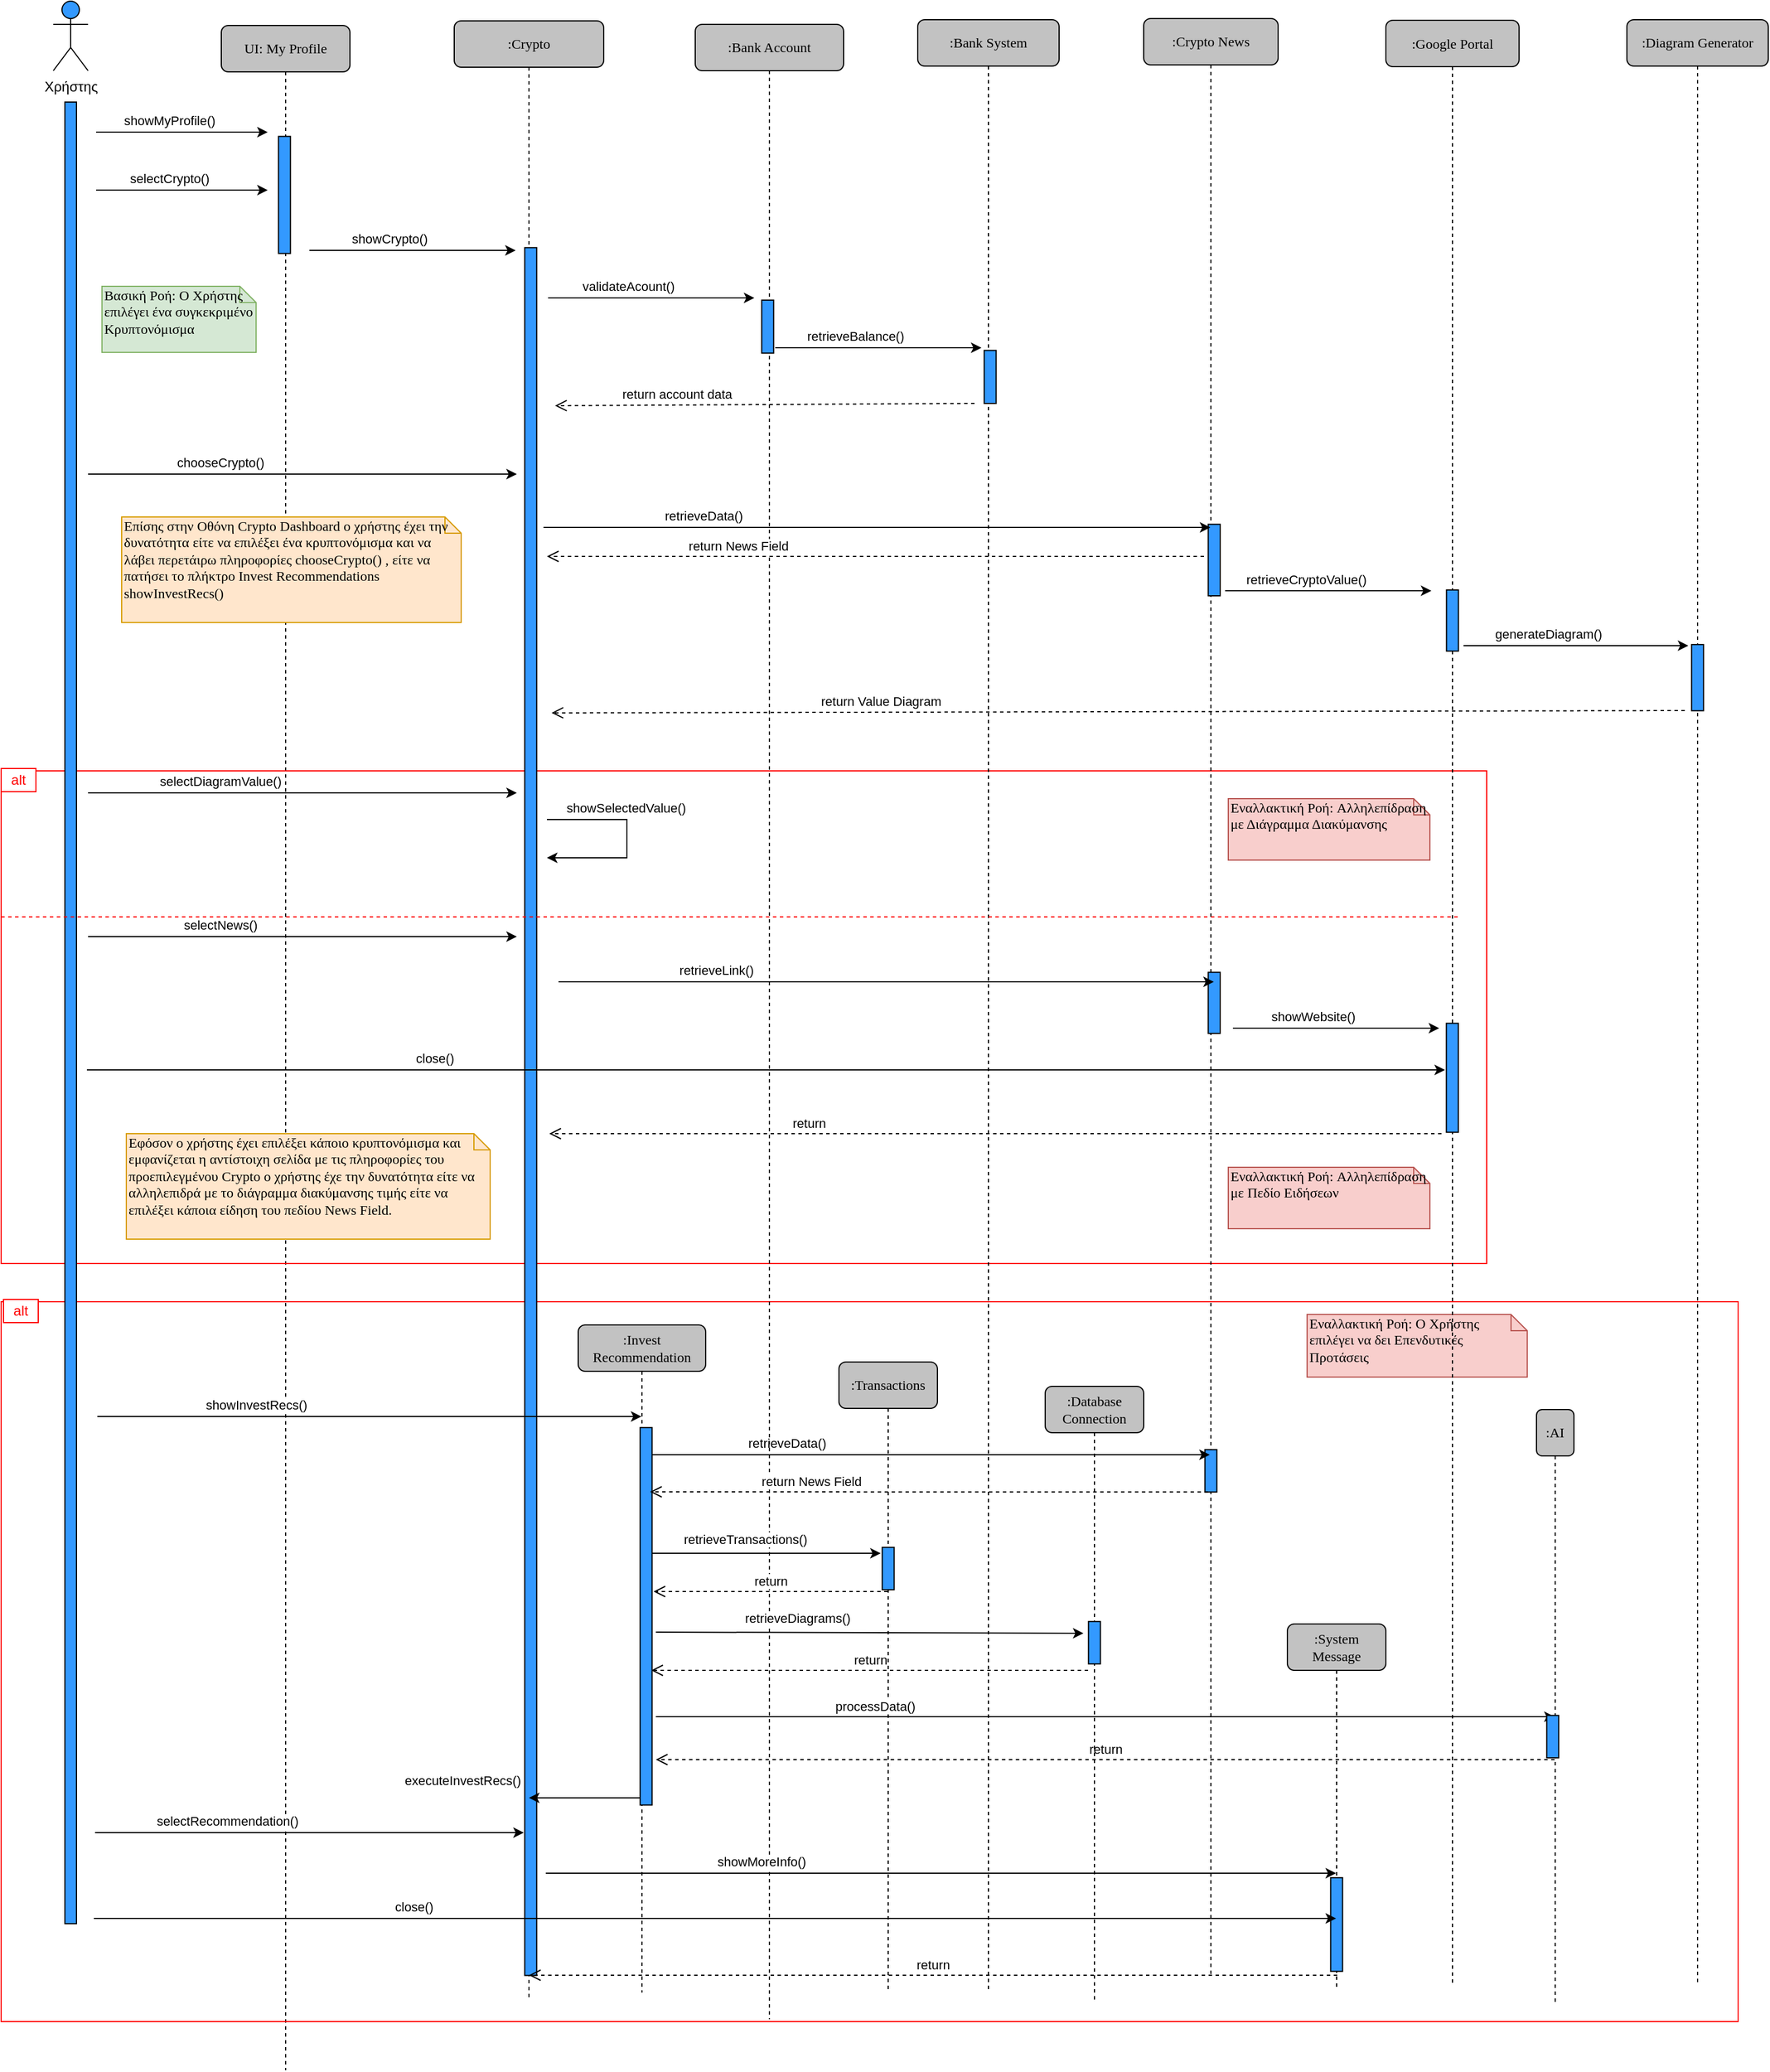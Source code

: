 <mxfile version="19.0.0" type="github"><diagram name="Page-1" id="13e1069c-82ec-6db2-03f1-153e76fe0fe0"><mxGraphModel dx="3725" dy="1453" grid="0" gridSize="10" guides="1" tooltips="1" connect="1" arrows="1" fold="1" page="0" pageScale="1" pageWidth="1100" pageHeight="850" background="none" math="0" shadow="0"><root><mxCell id="0"/><mxCell id="1" parent="0"/><mxCell id="r9DO_F_iBcvIoqcSVnVy-100" value="Χρήστης" style="shape=umlActor;verticalLabelPosition=bottom;verticalAlign=top;html=1;outlineConnect=0;fillColor=#3399FF;" parent="1" vertex="1"><mxGeometry x="104" y="86" width="30" height="60" as="geometry"/></mxCell><mxCell id="r9DO_F_iBcvIoqcSVnVy-105" value="UI: My Profile" style="shape=umlLifeline;perimeter=lifelinePerimeter;whiteSpace=wrap;html=1;container=1;collapsible=0;recursiveResize=0;outlineConnect=0;rounded=1;shadow=0;comic=0;labelBackgroundColor=none;strokeWidth=1;fontFamily=Verdana;fontSize=12;align=center;fillColor=#C2C2C2;" parent="1" vertex="1"><mxGeometry x="249" y="107" width="111" height="1764" as="geometry"/></mxCell><mxCell id="IzQKCPGa3qGo2pPBu95K-99" value="" style="rounded=0;whiteSpace=wrap;html=1;rotation=90;fillColor=#3399FF;" parent="r9DO_F_iBcvIoqcSVnVy-105" vertex="1"><mxGeometry x="3.99" y="141.01" width="101.01" height="10.33" as="geometry"/></mxCell><mxCell id="nU4apH7koYgpEo66-jCc-3" value="" style="endArrow=classic;html=1;rounded=0;" parent="r9DO_F_iBcvIoqcSVnVy-105" edge="1"><mxGeometry width="50" height="50" relative="1" as="geometry"><mxPoint x="76" y="194.0" as="sourcePoint"/><mxPoint x="254" y="194" as="targetPoint"/></mxGeometry></mxCell><mxCell id="nU4apH7koYgpEo66-jCc-4" value="showCrypto()" style="edgeLabel;html=1;align=center;verticalAlign=middle;resizable=0;points=[];" parent="nU4apH7koYgpEo66-jCc-3" vertex="1" connectable="0"><mxGeometry x="-0.537" y="3" relative="1" as="geometry"><mxPoint x="28" y="-7" as="offset"/></mxGeometry></mxCell><mxCell id="nU4apH7koYgpEo66-jCc-52" value="" style="rounded=0;whiteSpace=wrap;html=1;fillColor=none;shadow=0;strokeColor=#FF0000;" parent="r9DO_F_iBcvIoqcSVnVy-105" vertex="1"><mxGeometry x="-190" y="643" width="1282" height="425" as="geometry"/></mxCell><mxCell id="nU4apH7koYgpEo66-jCc-53" value="Εφόσον ο χρήστης έχει επιλέξει κάποιο κρυπτονόμισμα και εμφανίζεται η αντίστοιχη σελίδα με τις πληροφορίες του προεπιλεγμένου Crypto ο χρήστης έχε την δυνατότητα είτε να αλληλεπιδρά με το διάγραμμα διακύμανσης τιμής είτε να επιλέξει κάποια είδηση του πεδίου News Field." style="shape=note;whiteSpace=wrap;html=1;size=14;verticalAlign=top;align=left;spacingTop=-6;rounded=0;shadow=0;comic=0;labelBackgroundColor=none;strokeWidth=1;fontFamily=Verdana;fontSize=12;fillColor=#ffe6cc;strokeColor=#d79b00;" parent="r9DO_F_iBcvIoqcSVnVy-105" vertex="1"><mxGeometry x="-82" y="956" width="314" height="91" as="geometry"/></mxCell><mxCell id="nU4apH7koYgpEo66-jCc-55" value="Εναλλακτική Ροή: Aλληλεπίδραση με Διάγραμμα Διακύμανσης" style="shape=note;whiteSpace=wrap;html=1;size=14;verticalAlign=top;align=left;spacingTop=-6;rounded=0;shadow=0;comic=0;labelBackgroundColor=none;strokeWidth=1;fontFamily=Verdana;fontSize=12;fillColor=#f8cecc;strokeColor=#b85450;" parent="r9DO_F_iBcvIoqcSVnVy-105" vertex="1"><mxGeometry x="869" y="667" width="174" height="53" as="geometry"/></mxCell><mxCell id="nU4apH7koYgpEo66-jCc-56" value="Εναλλακτική Ροή: Aλληλεπίδραση με Πεδίο Ειδήσεων" style="shape=note;whiteSpace=wrap;html=1;size=14;verticalAlign=top;align=left;spacingTop=-6;rounded=0;shadow=0;comic=0;labelBackgroundColor=none;strokeWidth=1;fontFamily=Verdana;fontSize=12;fillColor=#f8cecc;strokeColor=#b85450;" parent="r9DO_F_iBcvIoqcSVnVy-105" vertex="1"><mxGeometry x="869" y="985" width="174" height="53" as="geometry"/></mxCell><mxCell id="nU4apH7koYgpEo66-jCc-110" value="Εναλλακτική Ροή: O Χρήστης επιλέγει να δει Επενδυτικές Προτάσεις&amp;nbsp;" style="shape=note;whiteSpace=wrap;html=1;size=14;verticalAlign=top;align=left;spacingTop=-6;rounded=0;shadow=0;comic=0;labelBackgroundColor=none;strokeWidth=1;fontFamily=Verdana;fontSize=12;fillColor=#f8cecc;strokeColor=#b85450;" parent="r9DO_F_iBcvIoqcSVnVy-105" vertex="1"><mxGeometry x="937" y="1112" width="190" height="54" as="geometry"/></mxCell><mxCell id="nU4apH7koYgpEo66-jCc-119" value="" style="rounded=0;whiteSpace=wrap;html=1;fillColor=none;shadow=0;strokeColor=#FF0000;" parent="r9DO_F_iBcvIoqcSVnVy-105" vertex="1"><mxGeometry x="-190" y="1101" width="1499" height="621" as="geometry"/></mxCell><mxCell id="xUHtidkTW_1M5ktOETjh-2" value=":Crypto News" style="shape=umlLifeline;perimeter=lifelinePerimeter;whiteSpace=wrap;html=1;container=1;collapsible=0;recursiveResize=0;outlineConnect=0;rounded=1;shadow=0;comic=0;labelBackgroundColor=none;strokeWidth=1;fontFamily=Verdana;fontSize=12;align=center;fillColor=#C2C2C2;" parent="1" vertex="1"><mxGeometry x="1045" y="101" width="116" height="1688" as="geometry"/></mxCell><mxCell id="nU4apH7koYgpEo66-jCc-28" value="" style="rounded=0;whiteSpace=wrap;html=1;rotation=90;fillColor=#3399FF;" parent="xUHtidkTW_1M5ktOETjh-2" vertex="1"><mxGeometry x="30.02" y="461.98" width="61.7" height="10.33" as="geometry"/></mxCell><mxCell id="nU4apH7koYgpEo66-jCc-23" value="" style="endArrow=classic;html=1;rounded=0;" parent="xUHtidkTW_1M5ktOETjh-2" edge="1"><mxGeometry width="50" height="50" relative="1" as="geometry"><mxPoint x="70.26" y="493.66" as="sourcePoint"/><mxPoint x="248.26" y="493.66" as="targetPoint"/></mxGeometry></mxCell><mxCell id="nU4apH7koYgpEo66-jCc-24" value="retrieveCryptoValue()" style="edgeLabel;html=1;align=center;verticalAlign=middle;resizable=0;points=[];" parent="nU4apH7koYgpEo66-jCc-23" vertex="1" connectable="0"><mxGeometry x="-0.537" y="3" relative="1" as="geometry"><mxPoint x="28" y="-7" as="offset"/></mxGeometry></mxCell><mxCell id="nU4apH7koYgpEo66-jCc-59" value="" style="rounded=0;whiteSpace=wrap;html=1;rotation=90;fillColor=#3399FF;" parent="xUHtidkTW_1M5ktOETjh-2" vertex="1"><mxGeometry x="34.49" y="844" width="52.74" height="10.33" as="geometry"/></mxCell><mxCell id="nU4apH7koYgpEo66-jCc-66" value="" style="rounded=0;whiteSpace=wrap;html=1;rotation=90;fillColor=#3399FF;" parent="xUHtidkTW_1M5ktOETjh-2" vertex="1"><mxGeometry x="39.71" y="1247.72" width="36.57" height="10.33" as="geometry"/></mxCell><mxCell id="nU4apH7koYgpEo66-jCc-75" value="" style="endArrow=classic;html=1;rounded=0;" parent="xUHtidkTW_1M5ktOETjh-2" edge="1"><mxGeometry width="50" height="50" relative="1" as="geometry"><mxPoint x="-425" y="1239" as="sourcePoint"/><mxPoint x="57" y="1239" as="targetPoint"/></mxGeometry></mxCell><mxCell id="nU4apH7koYgpEo66-jCc-76" value="retrieveData()" style="edgeLabel;html=1;align=center;verticalAlign=middle;resizable=0;points=[];" parent="nU4apH7koYgpEo66-jCc-75" vertex="1" connectable="0"><mxGeometry x="-0.537" y="3" relative="1" as="geometry"><mxPoint x="5" y="-7" as="offset"/></mxGeometry></mxCell><mxCell id="xUHtidkTW_1M5ktOETjh-3" value=":Crypto" style="shape=umlLifeline;perimeter=lifelinePerimeter;whiteSpace=wrap;html=1;container=1;collapsible=0;recursiveResize=0;outlineConnect=0;rounded=1;shadow=0;comic=0;labelBackgroundColor=none;strokeWidth=1;fontFamily=Verdana;fontSize=12;align=center;fillColor=#C2C2C2;" parent="1" vertex="1"><mxGeometry x="450" y="103" width="129" height="1705" as="geometry"/></mxCell><mxCell id="nU4apH7koYgpEo66-jCc-8" value="" style="rounded=0;whiteSpace=wrap;html=1;rotation=90;fillColor=#3399FF;" parent="xUHtidkTW_1M5ktOETjh-3" vertex="1"><mxGeometry x="-679.28" y="935.77" width="1490.58" height="10.33" as="geometry"/></mxCell><mxCell id="nU4apH7koYgpEo66-jCc-21" value="" style="endArrow=classic;html=1;rounded=0;" parent="xUHtidkTW_1M5ktOETjh-3" target="xUHtidkTW_1M5ktOETjh-2" edge="1"><mxGeometry width="50" height="50" relative="1" as="geometry"><mxPoint x="77" y="437" as="sourcePoint"/><mxPoint x="255" y="437" as="targetPoint"/></mxGeometry></mxCell><mxCell id="nU4apH7koYgpEo66-jCc-22" value="retrieveData()" style="edgeLabel;html=1;align=center;verticalAlign=middle;resizable=0;points=[];" parent="nU4apH7koYgpEo66-jCc-21" vertex="1" connectable="0"><mxGeometry x="-0.537" y="3" relative="1" as="geometry"><mxPoint x="5" y="-7" as="offset"/></mxGeometry></mxCell><mxCell id="nU4apH7koYgpEo66-jCc-60" value="" style="endArrow=classic;html=1;rounded=0;" parent="xUHtidkTW_1M5ktOETjh-3" target="nU4apH7koYgpEo66-jCc-65" edge="1"><mxGeometry width="50" height="50" relative="1" as="geometry"><mxPoint x="-308" y="1204.0" as="sourcePoint"/><mxPoint x="156" y="1200" as="targetPoint"/></mxGeometry></mxCell><mxCell id="nU4apH7koYgpEo66-jCc-61" value="showInvestRecs()" style="edgeLabel;html=1;align=center;verticalAlign=middle;resizable=0;points=[];" parent="nU4apH7koYgpEo66-jCc-60" vertex="1" connectable="0"><mxGeometry x="-0.537" y="3" relative="1" as="geometry"><mxPoint x="28" y="-7" as="offset"/></mxGeometry></mxCell><mxCell id="IzQKCPGa3qGo2pPBu95K-2" value=":Bank Account" style="shape=umlLifeline;perimeter=lifelinePerimeter;whiteSpace=wrap;html=1;container=1;collapsible=0;recursiveResize=0;outlineConnect=0;rounded=1;shadow=0;comic=0;labelBackgroundColor=none;strokeWidth=1;fontFamily=Verdana;fontSize=12;align=center;fillColor=#C2C2C2;" parent="1" vertex="1"><mxGeometry x="658" y="106" width="128" height="1721" as="geometry"/></mxCell><mxCell id="nU4apH7koYgpEo66-jCc-16" value="" style="rounded=0;whiteSpace=wrap;html=1;rotation=90;fillColor=#3399FF;" parent="IzQKCPGa3qGo2pPBu95K-2" vertex="1"><mxGeometry x="39.63" y="255.62" width="45.75" height="10.33" as="geometry"/></mxCell><mxCell id="nU4apH7koYgpEo66-jCc-37" value="" style="endArrow=classic;html=1;rounded=0;" parent="IzQKCPGa3qGo2pPBu95K-2" edge="1"><mxGeometry width="50" height="50" relative="1" as="geometry"><mxPoint x="-118" y="826" as="sourcePoint"/><mxPoint x="447.5" y="826" as="targetPoint"/></mxGeometry></mxCell><mxCell id="nU4apH7koYgpEo66-jCc-38" value="retrieveLink()" style="edgeLabel;html=1;align=center;verticalAlign=middle;resizable=0;points=[];" parent="nU4apH7koYgpEo66-jCc-37" vertex="1" connectable="0"><mxGeometry x="-0.537" y="3" relative="1" as="geometry"><mxPoint x="5" y="-7" as="offset"/></mxGeometry></mxCell><mxCell id="nU4apH7koYgpEo66-jCc-79" value="return" style="html=1;verticalAlign=bottom;endArrow=open;dashed=1;endSize=8;rounded=0;" parent="IzQKCPGa3qGo2pPBu95K-2" source="nU4apH7koYgpEo66-jCc-64" edge="1"><mxGeometry relative="1" as="geometry"><mxPoint x="44" y="1352" as="sourcePoint"/><mxPoint x="-36" y="1352" as="targetPoint"/></mxGeometry></mxCell><mxCell id="nU4apH7koYgpEo66-jCc-89" value="" style="endArrow=classic;html=1;rounded=0;" parent="IzQKCPGa3qGo2pPBu95K-2" edge="1"><mxGeometry width="50" height="50" relative="1" as="geometry"><mxPoint x="-34" y="1387" as="sourcePoint"/><mxPoint x="335" y="1388" as="targetPoint"/></mxGeometry></mxCell><mxCell id="nU4apH7koYgpEo66-jCc-90" value="retrieveDiagrams()" style="edgeLabel;html=1;align=center;verticalAlign=middle;resizable=0;points=[];" parent="nU4apH7koYgpEo66-jCc-89" vertex="1" connectable="0"><mxGeometry x="-0.537" y="3" relative="1" as="geometry"><mxPoint x="36" y="-9" as="offset"/></mxGeometry></mxCell><mxCell id="nU4apH7koYgpEo66-jCc-91" value="return" style="html=1;verticalAlign=bottom;endArrow=open;dashed=1;endSize=8;rounded=0;" parent="IzQKCPGa3qGo2pPBu95K-2" edge="1"><mxGeometry relative="1" as="geometry"><mxPoint x="339" y="1420" as="sourcePoint"/><mxPoint x="-38" y="1420" as="targetPoint"/></mxGeometry></mxCell><mxCell id="nU4apH7koYgpEo66-jCc-117" value="return" style="html=1;verticalAlign=bottom;endArrow=open;dashed=1;endSize=8;rounded=0;" parent="IzQKCPGa3qGo2pPBu95K-2" source="nU4apH7koYgpEo66-jCc-111" edge="1"><mxGeometry relative="1" as="geometry"><mxPoint x="343" y="1497" as="sourcePoint"/><mxPoint x="-34" y="1497" as="targetPoint"/></mxGeometry></mxCell><mxCell id="nU4apH7koYgpEo66-jCc-108" value="&lt;font color=&quot;#ff0000&quot;&gt;alt&lt;/font&gt;" style="rounded=0;whiteSpace=wrap;html=1;shadow=0;fillColor=default;strokeColor=#FF0000;" parent="IzQKCPGa3qGo2pPBu95K-2" vertex="1"><mxGeometry x="-597" y="1100" width="30" height="20" as="geometry"/></mxCell><mxCell id="nU4apH7koYgpEo66-jCc-32" value="return News Field" style="html=1;verticalAlign=bottom;endArrow=open;dashed=1;endSize=8;rounded=0;" parent="IzQKCPGa3qGo2pPBu95K-2" edge="1"><mxGeometry x="0.42" relative="1" as="geometry"><mxPoint x="439" y="459" as="sourcePoint"/><mxPoint x="-128" y="459" as="targetPoint"/><mxPoint as="offset"/></mxGeometry></mxCell><mxCell id="IzQKCPGa3qGo2pPBu95K-96" value=":Diagram Generator" style="shape=umlLifeline;perimeter=lifelinePerimeter;whiteSpace=wrap;html=1;container=1;collapsible=0;recursiveResize=0;outlineConnect=0;rounded=1;shadow=0;comic=0;labelBackgroundColor=none;strokeWidth=1;fontFamily=Verdana;fontSize=12;align=center;fillColor=#C2C2C2;" parent="1" vertex="1"><mxGeometry x="1462" y="102" width="122" height="1694" as="geometry"/></mxCell><mxCell id="nU4apH7koYgpEo66-jCc-30" value="" style="rounded=0;whiteSpace=wrap;html=1;rotation=90;fillColor=#3399FF;" parent="IzQKCPGa3qGo2pPBu95K-96" vertex="1"><mxGeometry x="32.44" y="562.45" width="57.11" height="10.33" as="geometry"/></mxCell><mxCell id="IzQKCPGa3qGo2pPBu95K-97" value=":Google Portal" style="shape=umlLifeline;perimeter=lifelinePerimeter;whiteSpace=wrap;html=1;container=1;collapsible=0;recursiveResize=0;outlineConnect=0;rounded=1;shadow=0;comic=0;labelBackgroundColor=none;strokeWidth=1;fontFamily=Verdana;fontSize=12;align=center;fillColor=#C2C2C2;" parent="1" vertex="1"><mxGeometry x="1254" y="102.5" width="114.93" height="1696" as="geometry"/></mxCell><mxCell id="nU4apH7koYgpEo66-jCc-29" value="" style="rounded=0;whiteSpace=wrap;html=1;rotation=90;fillColor=#3399FF;" parent="IzQKCPGa3qGo2pPBu95K-97" vertex="1"><mxGeometry x="31.1" y="512.67" width="52.74" height="10.33" as="geometry"/></mxCell><mxCell id="nU4apH7koYgpEo66-jCc-44" value="" style="rounded=0;whiteSpace=wrap;html=1;rotation=90;fillColor=#3399FF;" parent="IzQKCPGa3qGo2pPBu95K-97" vertex="1"><mxGeometry x="10.37" y="907.13" width="94" height="10.33" as="geometry"/></mxCell><mxCell id="IzQKCPGa3qGo2pPBu95K-98" value="" style="rounded=0;whiteSpace=wrap;html=1;rotation=90;fillColor=#3399FF;" parent="1" vertex="1"><mxGeometry x="-666.76" y="953.81" width="1571.52" height="10" as="geometry"/></mxCell><mxCell id="nU4apH7koYgpEo66-jCc-1" value="" style="endArrow=classic;html=1;rounded=0;" parent="1" edge="1"><mxGeometry width="50" height="50" relative="1" as="geometry"><mxPoint x="141" y="199" as="sourcePoint"/><mxPoint x="289" y="199" as="targetPoint"/></mxGeometry></mxCell><mxCell id="nU4apH7koYgpEo66-jCc-2" value="showMyProfile()" style="edgeLabel;html=1;align=center;verticalAlign=middle;resizable=0;points=[];" parent="nU4apH7koYgpEo66-jCc-1" vertex="1" connectable="0"><mxGeometry x="-0.537" y="3" relative="1" as="geometry"><mxPoint x="28" y="-7" as="offset"/></mxGeometry></mxCell><mxCell id="nU4apH7koYgpEo66-jCc-5" value=":Bank System" style="shape=umlLifeline;perimeter=lifelinePerimeter;whiteSpace=wrap;html=1;container=1;collapsible=0;recursiveResize=0;outlineConnect=0;rounded=1;shadow=0;comic=0;labelBackgroundColor=none;strokeWidth=1;fontFamily=Verdana;fontSize=12;align=center;fillColor=#C2C2C2;" parent="1" vertex="1"><mxGeometry x="850" y="102" width="122" height="1699" as="geometry"/></mxCell><mxCell id="nU4apH7koYgpEo66-jCc-12" value="" style="endArrow=classic;html=1;rounded=0;" parent="nU4apH7koYgpEo66-jCc-5" edge="1"><mxGeometry width="50" height="50" relative="1" as="geometry"><mxPoint x="-123" y="283" as="sourcePoint"/><mxPoint x="55" y="283" as="targetPoint"/></mxGeometry></mxCell><mxCell id="nU4apH7koYgpEo66-jCc-13" value="retrieveBalance()" style="edgeLabel;html=1;align=center;verticalAlign=middle;resizable=0;points=[];" parent="nU4apH7koYgpEo66-jCc-12" vertex="1" connectable="0"><mxGeometry x="-0.537" y="3" relative="1" as="geometry"><mxPoint x="28" y="-7" as="offset"/></mxGeometry></mxCell><mxCell id="nU4apH7koYgpEo66-jCc-17" value="" style="rounded=0;whiteSpace=wrap;html=1;rotation=90;fillColor=#3399FF;" parent="nU4apH7koYgpEo66-jCc-5" vertex="1"><mxGeometry x="39.63" y="303" width="45.75" height="10.33" as="geometry"/></mxCell><mxCell id="nU4apH7koYgpEo66-jCc-43" value="return" style="html=1;verticalAlign=bottom;endArrow=open;dashed=1;endSize=8;rounded=0;" parent="nU4apH7koYgpEo66-jCc-5" edge="1"><mxGeometry x="0.42" relative="1" as="geometry"><mxPoint x="452" y="961" as="sourcePoint"/><mxPoint x="-318" y="961" as="targetPoint"/><mxPoint as="offset"/></mxGeometry></mxCell><mxCell id="nU4apH7koYgpEo66-jCc-6" value="" style="endArrow=classic;html=1;rounded=0;" parent="1" edge="1"><mxGeometry width="50" height="50" relative="1" as="geometry"><mxPoint x="141" y="249" as="sourcePoint"/><mxPoint x="289" y="249" as="targetPoint"/></mxGeometry></mxCell><mxCell id="nU4apH7koYgpEo66-jCc-7" value="selectCrypto()" style="edgeLabel;html=1;align=center;verticalAlign=middle;resizable=0;points=[];" parent="nU4apH7koYgpEo66-jCc-6" vertex="1" connectable="0"><mxGeometry x="-0.537" y="3" relative="1" as="geometry"><mxPoint x="28" y="-7" as="offset"/></mxGeometry></mxCell><mxCell id="nU4apH7koYgpEo66-jCc-10" value="" style="endArrow=classic;html=1;rounded=0;" parent="1" edge="1"><mxGeometry width="50" height="50" relative="1" as="geometry"><mxPoint x="531" y="342" as="sourcePoint"/><mxPoint x="709" y="342" as="targetPoint"/></mxGeometry></mxCell><mxCell id="nU4apH7koYgpEo66-jCc-11" value="validateAcount()" style="edgeLabel;html=1;align=center;verticalAlign=middle;resizable=0;points=[];" parent="nU4apH7koYgpEo66-jCc-10" vertex="1" connectable="0"><mxGeometry x="-0.537" y="3" relative="1" as="geometry"><mxPoint x="28" y="-7" as="offset"/></mxGeometry></mxCell><mxCell id="nU4apH7koYgpEo66-jCc-15" value="return account data" style="html=1;verticalAlign=bottom;endArrow=open;dashed=1;endSize=8;rounded=0;" parent="1" edge="1"><mxGeometry x="0.42" relative="1" as="geometry"><mxPoint x="899" y="433" as="sourcePoint"/><mxPoint x="537" y="435" as="targetPoint"/><mxPoint as="offset"/></mxGeometry></mxCell><mxCell id="nU4apH7koYgpEo66-jCc-19" value="" style="endArrow=classic;html=1;rounded=0;" parent="1" edge="1"><mxGeometry width="50" height="50" relative="1" as="geometry"><mxPoint x="134" y="494" as="sourcePoint"/><mxPoint x="504" y="494" as="targetPoint"/></mxGeometry></mxCell><mxCell id="nU4apH7koYgpEo66-jCc-20" value="chooseCrypto()" style="edgeLabel;html=1;align=center;verticalAlign=middle;resizable=0;points=[];" parent="nU4apH7koYgpEo66-jCc-19" vertex="1" connectable="0"><mxGeometry x="-0.537" y="3" relative="1" as="geometry"><mxPoint x="28" y="-7" as="offset"/></mxGeometry></mxCell><mxCell id="nU4apH7koYgpEo66-jCc-31" value="return Value Diagram" style="html=1;verticalAlign=bottom;endArrow=open;dashed=1;endSize=8;rounded=0;" parent="1" edge="1"><mxGeometry x="0.42" relative="1" as="geometry"><mxPoint x="1512" y="698" as="sourcePoint"/><mxPoint x="534" y="700" as="targetPoint"/><mxPoint as="offset"/></mxGeometry></mxCell><mxCell id="nU4apH7koYgpEo66-jCc-25" value="" style="endArrow=classic;html=1;rounded=0;" parent="1" edge="1"><mxGeometry width="50" height="50" relative="1" as="geometry"><mxPoint x="1321" y="642" as="sourcePoint"/><mxPoint x="1515" y="642" as="targetPoint"/></mxGeometry></mxCell><mxCell id="nU4apH7koYgpEo66-jCc-26" value="generateDiagram()" style="edgeLabel;html=1;align=center;verticalAlign=middle;resizable=0;points=[];" parent="nU4apH7koYgpEo66-jCc-25" vertex="1" connectable="0"><mxGeometry x="-0.537" y="3" relative="1" as="geometry"><mxPoint x="28" y="-7" as="offset"/></mxGeometry></mxCell><mxCell id="nU4apH7koYgpEo66-jCc-33" value="" style="endArrow=classic;html=1;rounded=0;" parent="1" edge="1"><mxGeometry width="50" height="50" relative="1" as="geometry"><mxPoint x="134" y="769" as="sourcePoint"/><mxPoint x="504" y="769" as="targetPoint"/></mxGeometry></mxCell><mxCell id="nU4apH7koYgpEo66-jCc-34" value="selectDiagramValue()" style="edgeLabel;html=1;align=center;verticalAlign=middle;resizable=0;points=[];" parent="nU4apH7koYgpEo66-jCc-33" vertex="1" connectable="0"><mxGeometry x="-0.537" y="3" relative="1" as="geometry"><mxPoint x="28" y="-7" as="offset"/></mxGeometry></mxCell><mxCell id="nU4apH7koYgpEo66-jCc-35" value="" style="endArrow=classic;html=1;rounded=0;" parent="1" edge="1"><mxGeometry width="50" height="50" relative="1" as="geometry"><mxPoint x="134" y="893" as="sourcePoint"/><mxPoint x="504" y="893" as="targetPoint"/></mxGeometry></mxCell><mxCell id="nU4apH7koYgpEo66-jCc-36" value="selectNews()" style="edgeLabel;html=1;align=center;verticalAlign=middle;resizable=0;points=[];" parent="nU4apH7koYgpEo66-jCc-35" vertex="1" connectable="0"><mxGeometry x="-0.537" y="3" relative="1" as="geometry"><mxPoint x="28" y="-7" as="offset"/></mxGeometry></mxCell><mxCell id="nU4apH7koYgpEo66-jCc-39" value="" style="endArrow=classic;html=1;rounded=0;" parent="1" edge="1"><mxGeometry width="50" height="50" relative="1" as="geometry"><mxPoint x="1122.0" y="972.0" as="sourcePoint"/><mxPoint x="1300.0" y="972.0" as="targetPoint"/></mxGeometry></mxCell><mxCell id="nU4apH7koYgpEo66-jCc-40" value="showWebsite()" style="edgeLabel;html=1;align=center;verticalAlign=middle;resizable=0;points=[];" parent="nU4apH7koYgpEo66-jCc-39" vertex="1" connectable="0"><mxGeometry x="-0.537" y="3" relative="1" as="geometry"><mxPoint x="28" y="-7" as="offset"/></mxGeometry></mxCell><mxCell id="nU4apH7koYgpEo66-jCc-41" value="" style="endArrow=classic;html=1;rounded=0;" parent="1" edge="1"><mxGeometry width="50" height="50" relative="1" as="geometry"><mxPoint x="133" y="1008" as="sourcePoint"/><mxPoint x="1305" y="1008" as="targetPoint"/></mxGeometry></mxCell><mxCell id="nU4apH7koYgpEo66-jCc-42" value="close()" style="edgeLabel;html=1;align=center;verticalAlign=middle;resizable=0;points=[];" parent="nU4apH7koYgpEo66-jCc-41" vertex="1" connectable="0"><mxGeometry x="-0.537" y="3" relative="1" as="geometry"><mxPoint x="28" y="-7" as="offset"/></mxGeometry></mxCell><mxCell id="nU4apH7koYgpEo66-jCc-46" value="" style="endArrow=classic;html=1;rounded=0;" parent="1" edge="1"><mxGeometry width="50" height="50" relative="1" as="geometry"><mxPoint x="530" y="792" as="sourcePoint"/><mxPoint x="530" y="825" as="targetPoint"/><Array as="points"><mxPoint x="599" y="792"/><mxPoint x="599" y="825"/></Array></mxGeometry></mxCell><mxCell id="nU4apH7koYgpEo66-jCc-47" value="showSelectedValue()" style="edgeLabel;html=1;align=center;verticalAlign=middle;resizable=0;points=[];" parent="nU4apH7koYgpEo66-jCc-46" vertex="1" connectable="0"><mxGeometry x="-0.537" y="3" relative="1" as="geometry"><mxPoint x="28" y="-7" as="offset"/></mxGeometry></mxCell><mxCell id="nU4apH7koYgpEo66-jCc-57" value="Επίσης στην Οθόνη Crypto Dashboard ο χρήστης έχει την δυνατότητα είτε να επιλέξει ένα κρυπτονόμισμα και να λάβει περετάιρω πληροφορίες chooseCrypto() , είτε να πατήσει το πλήκτρο Invest Recommendations showInvestRecs()" style="shape=note;whiteSpace=wrap;html=1;size=14;verticalAlign=top;align=left;spacingTop=-6;rounded=0;shadow=0;comic=0;labelBackgroundColor=none;strokeWidth=1;fontFamily=Verdana;fontSize=12;fillColor=#ffe6cc;strokeColor=#d79b00;" parent="1" vertex="1"><mxGeometry x="163" y="531" width="293" height="91" as="geometry"/></mxCell><mxCell id="nU4apH7koYgpEo66-jCc-64" value=":Transactions" style="shape=umlLifeline;perimeter=lifelinePerimeter;whiteSpace=wrap;html=1;container=1;collapsible=0;recursiveResize=0;outlineConnect=0;rounded=1;shadow=0;comic=0;labelBackgroundColor=none;strokeWidth=1;fontFamily=Verdana;fontSize=12;align=center;fillColor=#C2C2C2;" parent="1" vertex="1"><mxGeometry x="782" y="1260" width="85" height="544" as="geometry"/></mxCell><mxCell id="nU4apH7koYgpEo66-jCc-77" value="" style="endArrow=classic;html=1;rounded=0;" parent="nU4apH7koYgpEo66-jCc-64" edge="1"><mxGeometry width="50" height="50" relative="1" as="geometry"><mxPoint x="-163" y="165" as="sourcePoint"/><mxPoint x="36" y="165" as="targetPoint"/></mxGeometry></mxCell><mxCell id="nU4apH7koYgpEo66-jCc-78" value="retrieveTransactions()" style="edgeLabel;html=1;align=center;verticalAlign=middle;resizable=0;points=[];" parent="nU4apH7koYgpEo66-jCc-77" vertex="1" connectable="0"><mxGeometry x="-0.537" y="3" relative="1" as="geometry"><mxPoint x="36" y="-9" as="offset"/></mxGeometry></mxCell><mxCell id="nU4apH7koYgpEo66-jCc-82" value="" style="rounded=0;whiteSpace=wrap;html=1;rotation=90;fillColor=#3399FF;" parent="nU4apH7koYgpEo66-jCc-64" vertex="1"><mxGeometry x="24.22" y="173" width="36.57" height="10.33" as="geometry"/></mxCell><mxCell id="nU4apH7koYgpEo66-jCc-100" value="" style="endArrow=classic;html=1;rounded=0;" parent="nU4apH7koYgpEo66-jCc-64" target="nU4apH7koYgpEo66-jCc-98" edge="1"><mxGeometry width="50" height="50" relative="1" as="geometry"><mxPoint x="-253" y="441" as="sourcePoint"/><mxPoint x="117" y="441" as="targetPoint"/></mxGeometry></mxCell><mxCell id="nU4apH7koYgpEo66-jCc-101" value="showMoreInfo()" style="edgeLabel;html=1;align=center;verticalAlign=middle;resizable=0;points=[];" parent="nU4apH7koYgpEo66-jCc-100" vertex="1" connectable="0"><mxGeometry x="-0.537" y="3" relative="1" as="geometry"><mxPoint x="28" y="-7" as="offset"/></mxGeometry></mxCell><mxCell id="nU4apH7koYgpEo66-jCc-65" value=":Invest Recommendation" style="shape=umlLifeline;perimeter=lifelinePerimeter;whiteSpace=wrap;html=1;container=1;collapsible=0;recursiveResize=0;outlineConnect=0;rounded=1;shadow=0;comic=0;labelBackgroundColor=none;strokeWidth=1;fontFamily=Verdana;fontSize=12;align=center;fillColor=#C2C2C2;glass=0;" parent="1" vertex="1"><mxGeometry x="557" y="1228" width="110" height="576" as="geometry"/></mxCell><mxCell id="nU4apH7koYgpEo66-jCc-70" value="" style="rounded=0;whiteSpace=wrap;html=1;rotation=90;fillColor=#3399FF;" parent="nU4apH7koYgpEo66-jCc-65" vertex="1"><mxGeometry x="-104.23" y="246.23" width="325.61" height="10.33" as="geometry"/></mxCell><mxCell id="nU4apH7koYgpEo66-jCc-92" value="" style="endArrow=classic;html=1;rounded=0;" parent="nU4apH7koYgpEo66-jCc-65" target="nU4apH7koYgpEo66-jCc-111" edge="1"><mxGeometry width="50" height="50" relative="1" as="geometry"><mxPoint x="67" y="338" as="sourcePoint"/><mxPoint x="67" y="371" as="targetPoint"/><Array as="points"><mxPoint x="136" y="338"/><mxPoint x="199" y="338"/></Array></mxGeometry></mxCell><mxCell id="nU4apH7koYgpEo66-jCc-93" value="processData()" style="edgeLabel;html=1;align=center;verticalAlign=middle;resizable=0;points=[];" parent="nU4apH7koYgpEo66-jCc-92" vertex="1" connectable="0"><mxGeometry x="-0.537" y="3" relative="1" as="geometry"><mxPoint x="9" y="-6" as="offset"/></mxGeometry></mxCell><mxCell id="nU4apH7koYgpEo66-jCc-74" value="return News Field" style="html=1;verticalAlign=bottom;endArrow=open;dashed=1;endSize=8;rounded=0;exitX=1;exitY=0.75;exitDx=0;exitDy=0;" parent="1" source="nU4apH7koYgpEo66-jCc-66" edge="1"><mxGeometry x="0.42" relative="1" as="geometry"><mxPoint x="1191" y="1380" as="sourcePoint"/><mxPoint x="619" y="1372" as="targetPoint"/><mxPoint as="offset"/></mxGeometry></mxCell><mxCell id="nU4apH7koYgpEo66-jCc-83" value=":Database Connection" style="shape=umlLifeline;perimeter=lifelinePerimeter;whiteSpace=wrap;html=1;container=1;collapsible=0;recursiveResize=0;outlineConnect=0;rounded=1;shadow=0;comic=0;labelBackgroundColor=none;strokeWidth=1;fontFamily=Verdana;fontSize=12;align=center;fillColor=#C2C2C2;" parent="1" vertex="1"><mxGeometry x="960" y="1281" width="85" height="530" as="geometry"/></mxCell><mxCell id="nU4apH7koYgpEo66-jCc-86" value="" style="rounded=0;whiteSpace=wrap;html=1;rotation=90;fillColor=#3399FF;" parent="nU4apH7koYgpEo66-jCc-83" vertex="1"><mxGeometry x="24.22" y="216" width="36.57" height="10.33" as="geometry"/></mxCell><mxCell id="nU4apH7koYgpEo66-jCc-94" value="" style="endArrow=classic;html=1;rounded=0;" parent="1" target="xUHtidkTW_1M5ktOETjh-3" edge="1"><mxGeometry width="50" height="50" relative="1" as="geometry"><mxPoint x="610" y="1636" as="sourcePoint"/><mxPoint x="703" y="1586" as="targetPoint"/></mxGeometry></mxCell><mxCell id="nU4apH7koYgpEo66-jCc-95" value="executeInvestRecs()" style="edgeLabel;html=1;align=center;verticalAlign=middle;resizable=0;points=[];labelBackgroundColor=none;" parent="nU4apH7koYgpEo66-jCc-94" vertex="1" connectable="0"><mxGeometry x="0.281" y="2" relative="1" as="geometry"><mxPoint x="-92" y="-17" as="offset"/></mxGeometry></mxCell><mxCell id="nU4apH7koYgpEo66-jCc-96" value="" style="endArrow=classic;html=1;rounded=0;" parent="1" edge="1"><mxGeometry width="50" height="50" relative="1" as="geometry"><mxPoint x="140" y="1666" as="sourcePoint"/><mxPoint x="510" y="1666" as="targetPoint"/></mxGeometry></mxCell><mxCell id="nU4apH7koYgpEo66-jCc-97" value="selectRecommendation()" style="edgeLabel;html=1;align=center;verticalAlign=middle;resizable=0;points=[];" parent="nU4apH7koYgpEo66-jCc-96" vertex="1" connectable="0"><mxGeometry x="-0.537" y="3" relative="1" as="geometry"><mxPoint x="28" y="-7" as="offset"/></mxGeometry></mxCell><mxCell id="nU4apH7koYgpEo66-jCc-98" value=":System Message" style="shape=umlLifeline;perimeter=lifelinePerimeter;whiteSpace=wrap;html=1;container=1;collapsible=0;recursiveResize=0;outlineConnect=0;rounded=1;shadow=0;comic=0;labelBackgroundColor=none;strokeWidth=1;fontFamily=Verdana;fontSize=12;align=center;fillColor=#C2C2C2;" parent="1" vertex="1"><mxGeometry x="1169" y="1486" width="85" height="316" as="geometry"/></mxCell><mxCell id="nU4apH7koYgpEo66-jCc-102" value="" style="rounded=0;whiteSpace=wrap;html=1;rotation=90;fillColor=#3399FF;" parent="nU4apH7koYgpEo66-jCc-98" vertex="1"><mxGeometry x="2.1" y="254.11" width="80.79" height="10.33" as="geometry"/></mxCell><mxCell id="nU4apH7koYgpEo66-jCc-103" value="return" style="html=1;verticalAlign=bottom;endArrow=open;dashed=1;endSize=8;rounded=0;" parent="1" target="xUHtidkTW_1M5ktOETjh-3" edge="1"><mxGeometry relative="1" as="geometry"><mxPoint x="1212" y="1789" as="sourcePoint"/><mxPoint x="835" y="1789" as="targetPoint"/></mxGeometry></mxCell><mxCell id="nU4apH7koYgpEo66-jCc-104" value="" style="endArrow=classic;html=1;rounded=0;" parent="1" target="nU4apH7koYgpEo66-jCc-98" edge="1"><mxGeometry width="50" height="50" relative="1" as="geometry"><mxPoint x="139" y="1740" as="sourcePoint"/><mxPoint x="509" y="1740" as="targetPoint"/></mxGeometry></mxCell><mxCell id="nU4apH7koYgpEo66-jCc-105" value="close()" style="edgeLabel;html=1;align=center;verticalAlign=middle;resizable=0;points=[];" parent="nU4apH7koYgpEo66-jCc-104" vertex="1" connectable="0"><mxGeometry x="-0.537" y="3" relative="1" as="geometry"><mxPoint x="28" y="-7" as="offset"/></mxGeometry></mxCell><mxCell id="nU4apH7koYgpEo66-jCc-111" value=":AI" style="shape=umlLifeline;perimeter=lifelinePerimeter;whiteSpace=wrap;html=1;container=1;collapsible=0;recursiveResize=0;outlineConnect=0;rounded=1;shadow=0;comic=0;labelBackgroundColor=none;strokeWidth=1;fontFamily=Verdana;fontSize=12;align=center;fillColor=#C2C2C2;" parent="1" vertex="1"><mxGeometry x="1384" y="1301" width="32.28" height="514" as="geometry"/></mxCell><mxCell id="nU4apH7koYgpEo66-jCc-118" value="" style="rounded=0;whiteSpace=wrap;html=1;rotation=90;fillColor=#3399FF;" parent="nU4apH7koYgpEo66-jCc-111" vertex="1"><mxGeometry x="-4.29" y="277" width="36.57" height="10.33" as="geometry"/></mxCell><mxCell id="nU4apH7koYgpEo66-jCc-106" value="&lt;font color=&quot;#ff0000&quot;&gt;alt&lt;/font&gt;" style="rounded=0;whiteSpace=wrap;html=1;shadow=0;fillColor=default;strokeColor=#FF0000;" parent="1" vertex="1"><mxGeometry x="59" y="748" width="30" height="20" as="geometry"/></mxCell><mxCell id="nU4apH7koYgpEo66-jCc-109" value="Βασική Ροή: O Χρήστης επιλέγει ένα συγκεκριμένο Κρυπτονόμισμα" style="shape=note;whiteSpace=wrap;html=1;size=14;verticalAlign=top;align=left;spacingTop=-6;rounded=0;shadow=0;comic=0;labelBackgroundColor=none;strokeWidth=1;fontFamily=Verdana;fontSize=12;fillColor=#d5e8d4;strokeColor=#82b366;" parent="1" vertex="1"><mxGeometry x="146" y="332" width="133" height="57" as="geometry"/></mxCell><mxCell id="nU4apH7koYgpEo66-jCc-54" value="" style="endArrow=none;dashed=1;html=1;rounded=0;strokeColor=#FF0000;exitX=0.004;exitY=0.624;exitDx=0;exitDy=0;exitPerimeter=0;" parent="1" edge="1"><mxGeometry width="50" height="50" relative="1" as="geometry"><mxPoint x="59.0" y="876.001" as="sourcePoint"/><mxPoint x="1316" y="876" as="targetPoint"/><Array as="points"/></mxGeometry></mxCell></root></mxGraphModel></diagram></mxfile>
